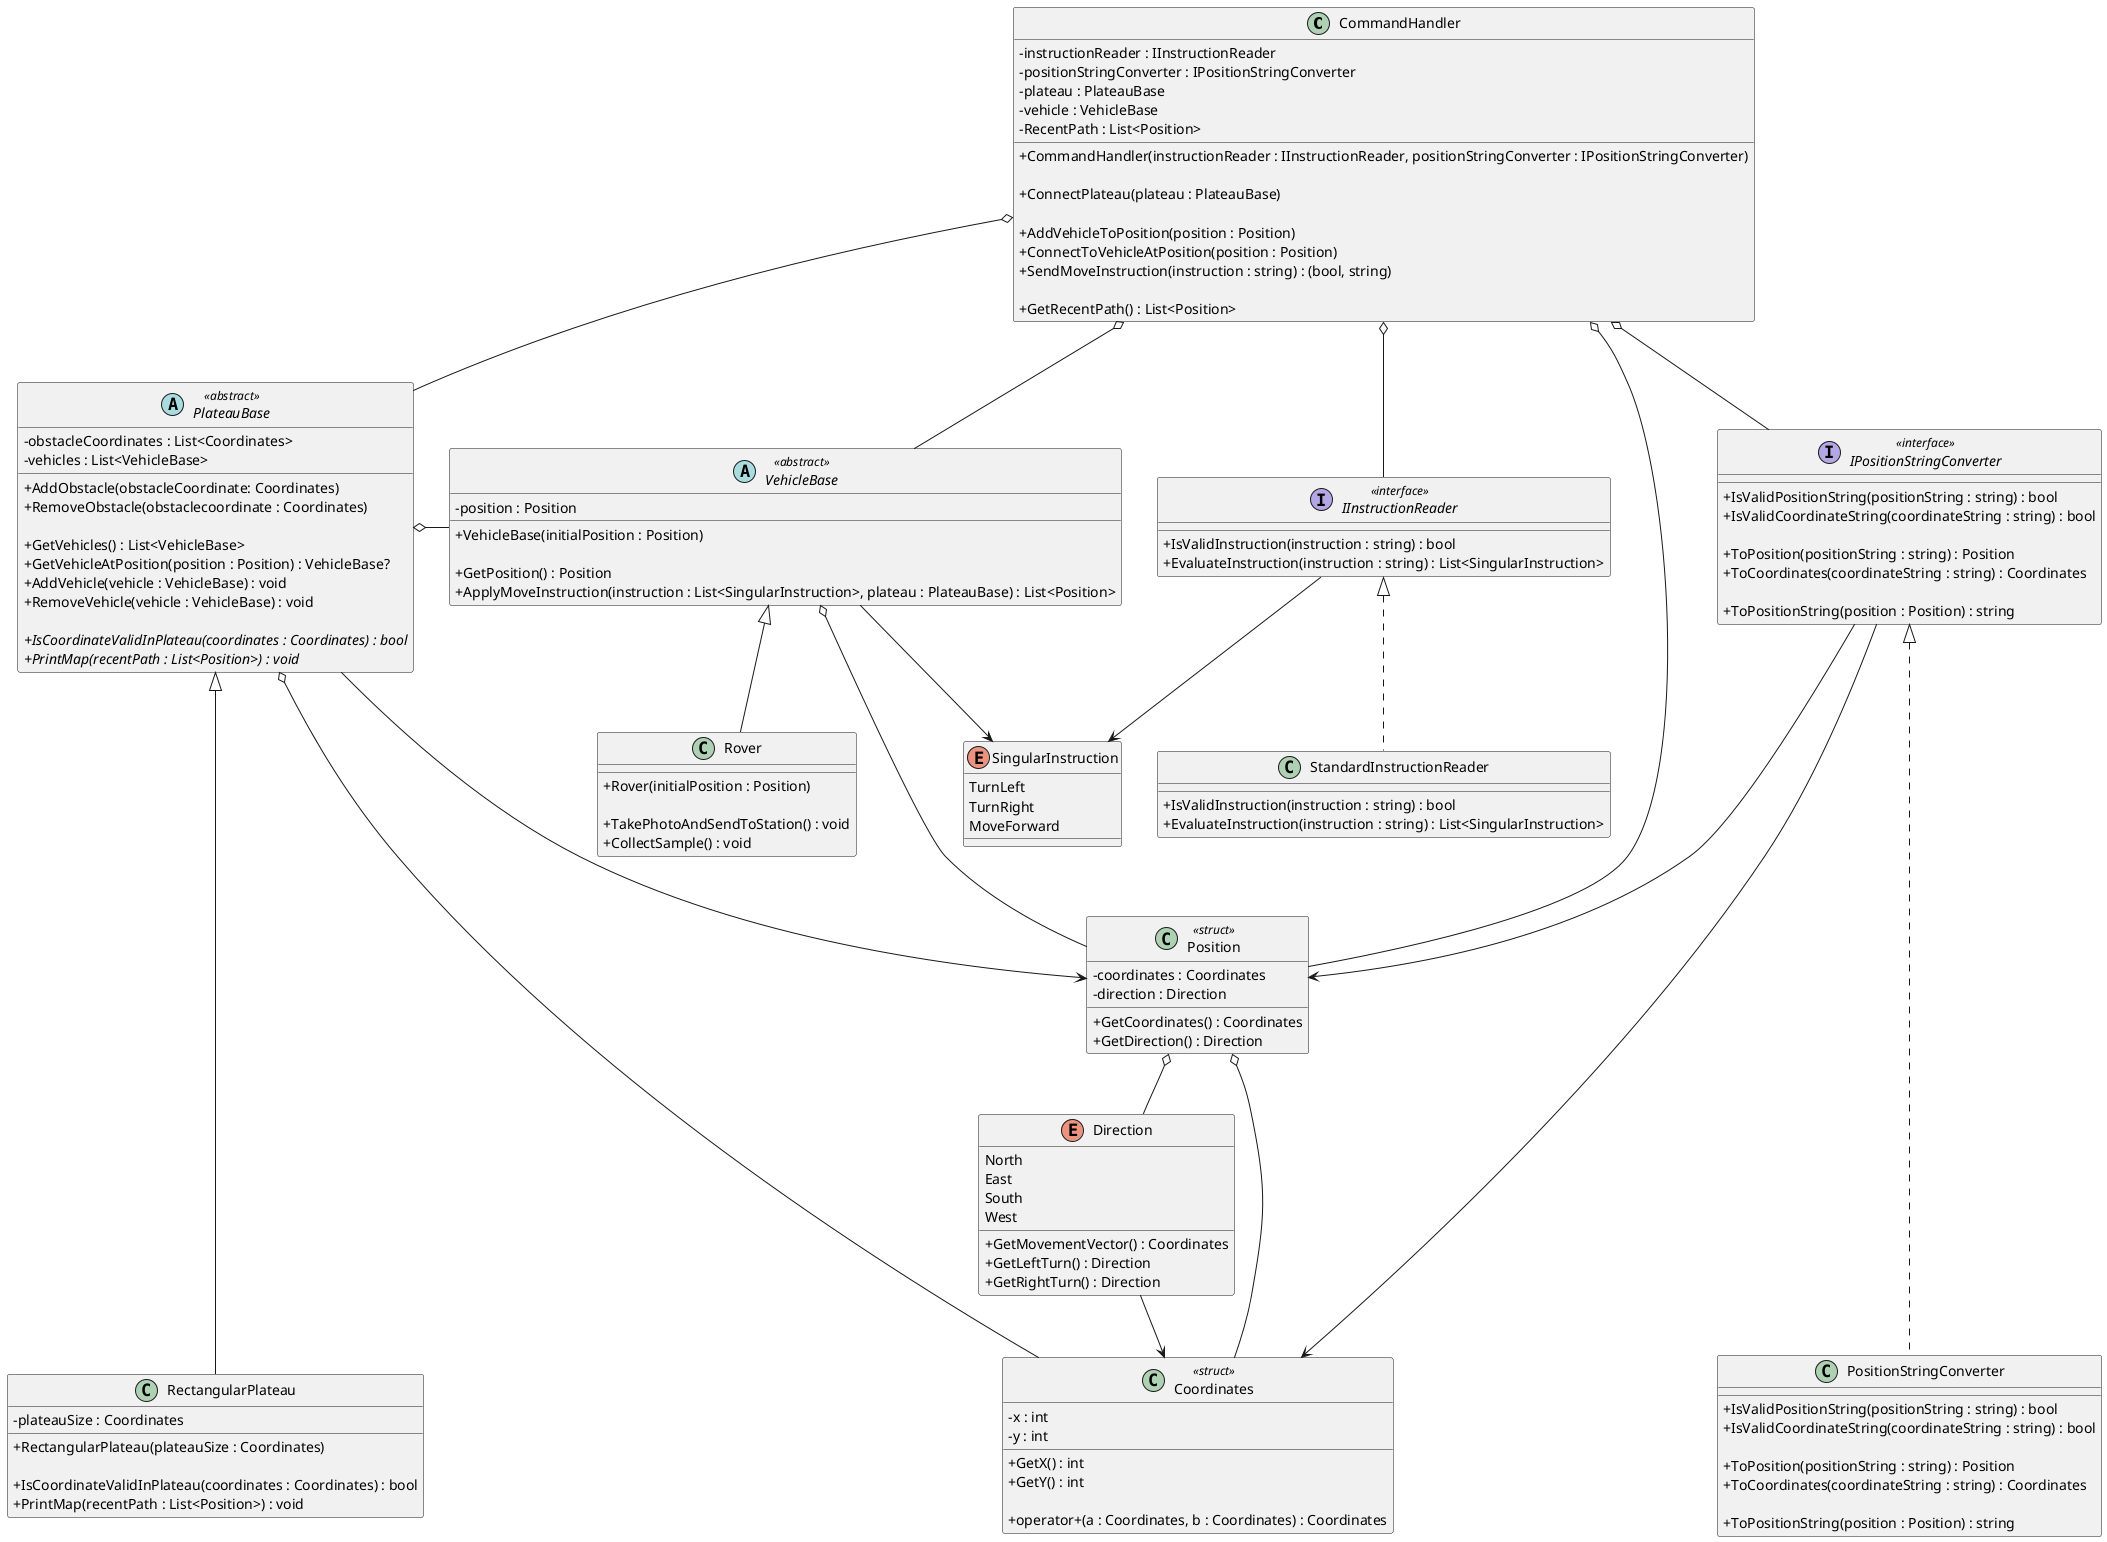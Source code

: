 @startuml "Mars Rover Challenge"
skinparam classAttributeIconSize 0

class CommandHandler
{
  - instructionReader : IInstructionReader
  - positionStringConverter : IPositionStringConverter
  - plateau : PlateauBase
  - vehicle : VehicleBase
  - RecentPath : List<Position>

  + CommandHandler(instructionReader : IInstructionReader, positionStringConverter : IPositionStringConverter)
  
  + ConnectPlateau(plateau : PlateauBase)

  + AddVehicleToPosition(position : Position)
  + ConnectToVehicleAtPosition(position : Position)
  + SendMoveInstruction(instruction : string) : (bool, string)

  + GetRecentPath() : List<Position>
}

interface IInstructionReader <<interface>>
{
  + IsValidInstruction(instruction : string) : bool
  + EvaluateInstruction(instruction : string) : List<SingularInstruction>
}

enum SingularInstruction
{
  TurnLeft
  TurnRight
  MoveForward
}

class StandardInstructionReader
{
  + IsValidInstruction(instruction : string) : bool
  + EvaluateInstruction(instruction : string) : List<SingularInstruction>
}

abstract PlateauBase <<abstract>>
{
  - obstacleCoordinates : List<Coordinates>
  - vehicles : List<VehicleBase>

  + AddObstacle(obstacleCoordinate: Coordinates)
  + RemoveObstacle(obstaclecoordinate : Coordinates)

  + GetVehicles() : List<VehicleBase>
  + GetVehicleAtPosition(position : Position) : VehicleBase?
  + AddVehicle(vehicle : VehicleBase) : void
  + RemoveVehicle(vehicle : VehicleBase) : void

  {abstract} + IsCoordinateValidInPlateau(coordinates : Coordinates) : bool
  {abstract} + PrintMap(recentPath : List<Position>) : void
}

class RectangularPlateau
{
  - plateauSize : Coordinates

  + RectangularPlateau(plateauSize : Coordinates)

  + IsCoordinateValidInPlateau(coordinates : Coordinates) : bool
  + PrintMap(recentPath : List<Position>) : void
}

class Coordinates <<struct>>
{
  - x : int
  - y : int

  + GetX() : int
  + GetY() : int

  + operator+(a : Coordinates, b : Coordinates) : Coordinates
}

enum Direction
{
  North
  East
  South
  West

  + GetMovementVector() : Coordinates
  + GetLeftTurn() : Direction
  + GetRightTurn() : Direction
}

interface IPositionStringConverter <<interface>>
{
  + IsValidPositionString(positionString : string) : bool
  + IsValidCoordinateString(coordinateString : string) : bool

  + ToPosition(positionString : string) : Position
  + ToCoordinates(coordinateString : string) : Coordinates

  + ToPositionString(position : Position) : string
}

class Position <<struct>>
{
  - coordinates : Coordinates
  - direction : Direction

  + GetCoordinates() : Coordinates
  + GetDirection() : Direction
}

class PositionStringConverter
{
  + IsValidPositionString(positionString : string) : bool
  + IsValidCoordinateString(coordinateString : string) : bool

  + ToPosition(positionString : string) : Position
  + ToCoordinates(coordinateString : string) : Coordinates

  + ToPositionString(position : Position) : string
}

class Rover
{
  + Rover(initialPosition : Position)

  + TakePhotoAndSendToStation() : void
  + CollectSample() : void
}

abstract VehicleBase <<abstract>>
{
  - position : Position

  + VehicleBase(initialPosition : Position)

  + GetPosition() : Position
  + ApplyMoveInstruction(instruction : List<SingularInstruction>, plateau : PlateauBase) : List<Position>
}

CommandHandler o-- IInstructionReader
CommandHandler o-- IPositionStringConverter
CommandHandler o-- PlateauBase
CommandHandler o-- VehicleBase
CommandHandler o---- Position

IInstructionReader --> SingularInstruction
IInstructionReader <|.. StandardInstructionReader 

VehicleBase <|-- Rover
VehicleBase --> SingularInstruction
VehicleBase o--- Position

IPositionStringConverter <|..... PositionStringConverter
IPositionStringConverter ---> Position
IPositionStringConverter ---> Coordinates

PlateauBase <|----- RectangularPlateau
PlateauBase --> Position
PlateauBase o-- Coordinates
PlateauBase o- VehicleBase

Direction --> Coordinates 

Position o-- Direction
Position o-- Coordinates

@enduml